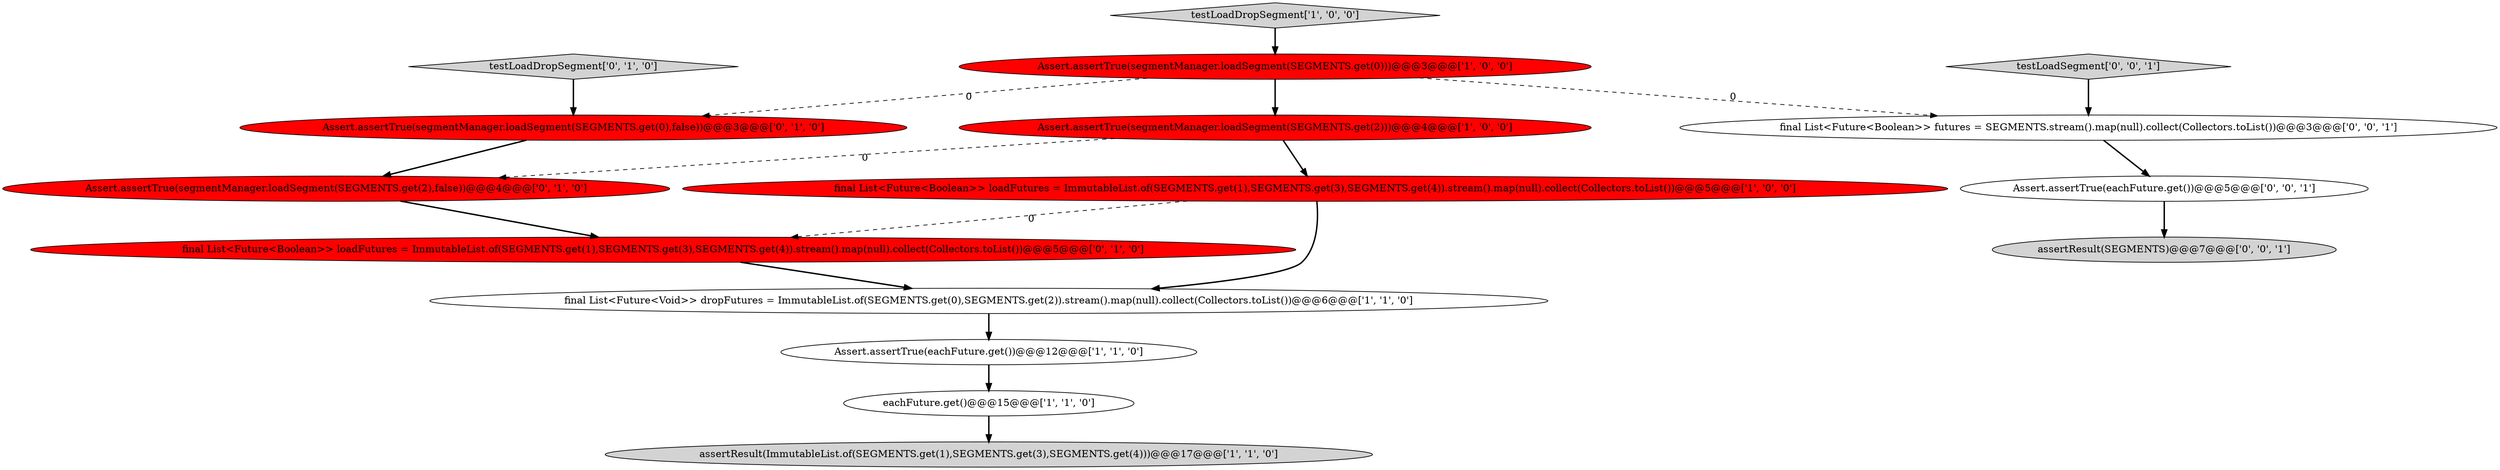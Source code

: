 digraph {
10 [style = filled, label = "testLoadDropSegment['0', '1', '0']", fillcolor = lightgray, shape = diamond image = "AAA0AAABBB2BBB"];
0 [style = filled, label = "final List<Future<Void>> dropFutures = ImmutableList.of(SEGMENTS.get(0),SEGMENTS.get(2)).stream().map(null).collect(Collectors.toList())@@@6@@@['1', '1', '0']", fillcolor = white, shape = ellipse image = "AAA0AAABBB1BBB"];
9 [style = filled, label = "Assert.assertTrue(segmentManager.loadSegment(SEGMENTS.get(0),false))@@@3@@@['0', '1', '0']", fillcolor = red, shape = ellipse image = "AAA1AAABBB2BBB"];
1 [style = filled, label = "Assert.assertTrue(segmentManager.loadSegment(SEGMENTS.get(0)))@@@3@@@['1', '0', '0']", fillcolor = red, shape = ellipse image = "AAA1AAABBB1BBB"];
13 [style = filled, label = "testLoadSegment['0', '0', '1']", fillcolor = lightgray, shape = diamond image = "AAA0AAABBB3BBB"];
3 [style = filled, label = "Assert.assertTrue(segmentManager.loadSegment(SEGMENTS.get(2)))@@@4@@@['1', '0', '0']", fillcolor = red, shape = ellipse image = "AAA1AAABBB1BBB"];
7 [style = filled, label = "Assert.assertTrue(eachFuture.get())@@@12@@@['1', '1', '0']", fillcolor = white, shape = ellipse image = "AAA0AAABBB1BBB"];
5 [style = filled, label = "final List<Future<Boolean>> loadFutures = ImmutableList.of(SEGMENTS.get(1),SEGMENTS.get(3),SEGMENTS.get(4)).stream().map(null).collect(Collectors.toList())@@@5@@@['1', '0', '0']", fillcolor = red, shape = ellipse image = "AAA1AAABBB1BBB"];
2 [style = filled, label = "assertResult(ImmutableList.of(SEGMENTS.get(1),SEGMENTS.get(3),SEGMENTS.get(4)))@@@17@@@['1', '1', '0']", fillcolor = lightgray, shape = ellipse image = "AAA0AAABBB1BBB"];
11 [style = filled, label = "final List<Future<Boolean>> loadFutures = ImmutableList.of(SEGMENTS.get(1),SEGMENTS.get(3),SEGMENTS.get(4)).stream().map(null).collect(Collectors.toList())@@@5@@@['0', '1', '0']", fillcolor = red, shape = ellipse image = "AAA1AAABBB2BBB"];
6 [style = filled, label = "eachFuture.get()@@@15@@@['1', '1', '0']", fillcolor = white, shape = ellipse image = "AAA0AAABBB1BBB"];
8 [style = filled, label = "Assert.assertTrue(segmentManager.loadSegment(SEGMENTS.get(2),false))@@@4@@@['0', '1', '0']", fillcolor = red, shape = ellipse image = "AAA1AAABBB2BBB"];
14 [style = filled, label = "assertResult(SEGMENTS)@@@7@@@['0', '0', '1']", fillcolor = lightgray, shape = ellipse image = "AAA0AAABBB3BBB"];
15 [style = filled, label = "Assert.assertTrue(eachFuture.get())@@@5@@@['0', '0', '1']", fillcolor = white, shape = ellipse image = "AAA0AAABBB3BBB"];
12 [style = filled, label = "final List<Future<Boolean>> futures = SEGMENTS.stream().map(null).collect(Collectors.toList())@@@3@@@['0', '0', '1']", fillcolor = white, shape = ellipse image = "AAA0AAABBB3BBB"];
4 [style = filled, label = "testLoadDropSegment['1', '0', '0']", fillcolor = lightgray, shape = diamond image = "AAA0AAABBB1BBB"];
1->3 [style = bold, label=""];
3->8 [style = dashed, label="0"];
1->12 [style = dashed, label="0"];
1->9 [style = dashed, label="0"];
3->5 [style = bold, label=""];
4->1 [style = bold, label=""];
11->0 [style = bold, label=""];
10->9 [style = bold, label=""];
13->12 [style = bold, label=""];
5->0 [style = bold, label=""];
15->14 [style = bold, label=""];
9->8 [style = bold, label=""];
8->11 [style = bold, label=""];
12->15 [style = bold, label=""];
5->11 [style = dashed, label="0"];
7->6 [style = bold, label=""];
0->7 [style = bold, label=""];
6->2 [style = bold, label=""];
}

